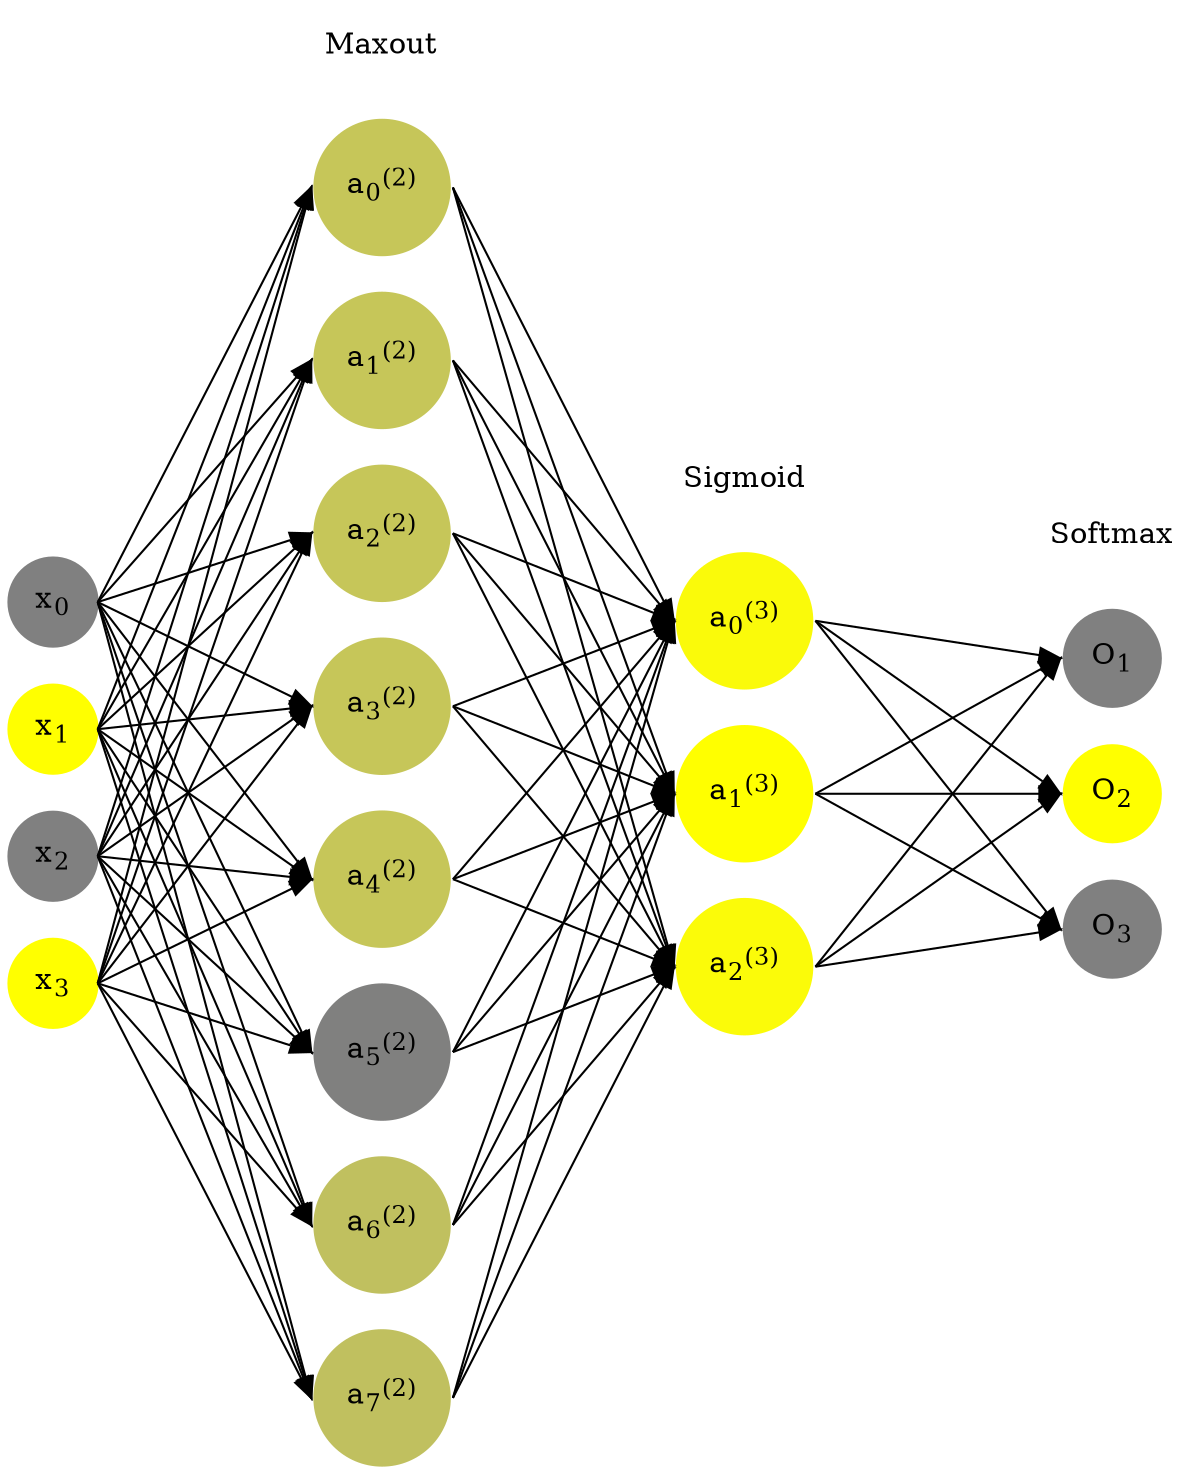 digraph G {
	rankdir = LR;
	splines=false;
	edge[style=invis];
	ranksep= 1.4;
	{
	node [shape=circle, color="0.1667, 0.0, 0.5", style=filled, fillcolor="0.1667, 0.0, 0.5"];
	x0 [label=<x<sub>0</sub>>];
	}
	{
	node [shape=circle, color="0.1667, 1.0, 1.0", style=filled, fillcolor="0.1667, 1.0, 1.0"];
	x1 [label=<x<sub>1</sub>>];
	}
	{
	node [shape=circle, color="0.1667, 0.0, 0.5", style=filled, fillcolor="0.1667, 0.0, 0.5"];
	x2 [label=<x<sub>2</sub>>];
	}
	{
	node [shape=circle, color="0.1667, 1.0, 1.0", style=filled, fillcolor="0.1667, 1.0, 1.0"];
	x3 [label=<x<sub>3</sub>>];
	}
	{
	node [shape=circle, color="0.1667, 0.547658, 0.773829", style=filled, fillcolor="0.1667, 0.547658, 0.773829"];
	a02 [label=<a<sub>0</sub><sup>(2)</sup>>];
	}
	{
	node [shape=circle, color="0.1667, 0.547658, 0.773829", style=filled, fillcolor="0.1667, 0.547658, 0.773829"];
	a12 [label=<a<sub>1</sub><sup>(2)</sup>>];
	}
	{
	node [shape=circle, color="0.1667, 0.547658, 0.773829", style=filled, fillcolor="0.1667, 0.547658, 0.773829"];
	a22 [label=<a<sub>2</sub><sup>(2)</sup>>];
	}
	{
	node [shape=circle, color="0.1667, 0.547658, 0.773829", style=filled, fillcolor="0.1667, 0.547658, 0.773829"];
	a32 [label=<a<sub>3</sub><sup>(2)</sup>>];
	}
	{
	node [shape=circle, color="0.1667, 0.547658, 0.773829", style=filled, fillcolor="0.1667, 0.547658, 0.773829"];
	a42 [label=<a<sub>4</sub><sup>(2)</sup>>];
	}
	{
	node [shape=circle, color="0.1667, 0.003473, 0.501736", style=filled, fillcolor="0.1667, 0.003473, 0.501736"];
	a52 [label=<a<sub>5</sub><sup>(2)</sup>>];
	}
	{
	node [shape=circle, color="0.1667, 0.503855, 0.751927", style=filled, fillcolor="0.1667, 0.503855, 0.751927"];
	a62 [label=<a<sub>6</sub><sup>(2)</sup>>];
	}
	{
	node [shape=circle, color="0.1667, 0.503855, 0.751927", style=filled, fillcolor="0.1667, 0.503855, 0.751927"];
	a72 [label=<a<sub>7</sub><sup>(2)</sup>>];
	}
	{
	node [shape=circle, color="0.1667, 0.956752, 0.978376", style=filled, fillcolor="0.1667, 0.956752, 0.978376"];
	a03 [label=<a<sub>0</sub><sup>(3)</sup>>];
	}
	{
	node [shape=circle, color="0.1667, 0.998462, 0.999231", style=filled, fillcolor="0.1667, 0.998462, 0.999231"];
	a13 [label=<a<sub>1</sub><sup>(3)</sup>>];
	}
	{
	node [shape=circle, color="0.1667, 0.961771, 0.980886", style=filled, fillcolor="0.1667, 0.961771, 0.980886"];
	a23 [label=<a<sub>2</sub><sup>(3)</sup>>];
	}
	{
	node [shape=circle, color="0.1667, 0.0, 0.5", style=filled, fillcolor="0.1667, 0.0, 0.5"];
	O1 [label=<O<sub>1</sub>>];
	}
	{
	node [shape=circle, color="0.1667, 1.0, 1.0", style=filled, fillcolor="0.1667, 1.0, 1.0"];
	O2 [label=<O<sub>2</sub>>];
	}
	{
	node [shape=circle, color="0.1667, 0.0, 0.5", style=filled, fillcolor="0.1667, 0.0, 0.5"];
	O3 [label=<O<sub>3</sub>>];
	}
	{
	rank=same;
	x0->x1->x2->x3;
	}
	{
	rank=same;
	a02->a12->a22->a32->a42->a52->a62->a72;
	}
	{
	rank=same;
	a03->a13->a23;
	}
	{
	rank=same;
	O1->O2->O3;
	}
	l1 [shape=plaintext,label="Maxout"];
	l1->a02;
	{rank=same; l1;a02};
	l2 [shape=plaintext,label="Sigmoid"];
	l2->a03;
	{rank=same; l2;a03};
	l3 [shape=plaintext,label="Softmax"];
	l3->O1;
	{rank=same; l3;O1};
edge[style=solid, tailport=e, headport=w];
	{x0;x1;x2;x3} -> {a02;a12;a22;a32;a42;a52;a62;a72};
	{a02;a12;a22;a32;a42;a52;a62;a72} -> {a03;a13;a23};
	{a03;a13;a23} -> {O1,O2,O3};
}